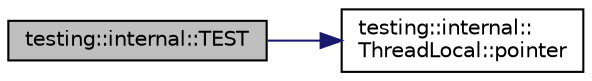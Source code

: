 digraph "testing::internal::TEST"
{
  edge [fontname="Helvetica",fontsize="10",labelfontname="Helvetica",labelfontsize="10"];
  node [fontname="Helvetica",fontsize="10",shape=record];
  rankdir="LR";
  Node3334 [label="testing::internal::TEST",height=0.2,width=0.4,color="black", fillcolor="grey75", style="filled", fontcolor="black"];
  Node3334 -> Node3335 [color="midnightblue",fontsize="10",style="solid",fontname="Helvetica"];
  Node3335 [label="testing::internal::\lThreadLocal::pointer",height=0.2,width=0.4,color="black", fillcolor="white", style="filled",URL="$dd/d13/classtesting_1_1internal_1_1_thread_local.html#a882f57fed4b074de83693c0c0fe62858"];
}
